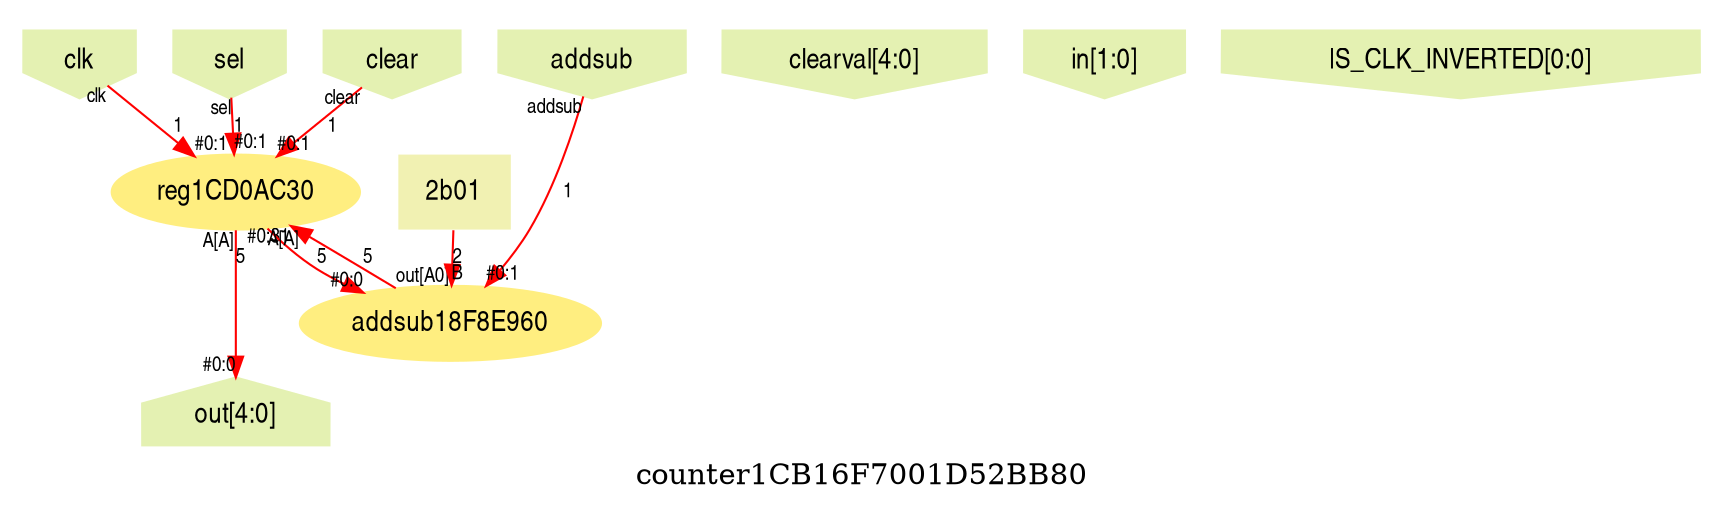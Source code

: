 digraph counter1CB16F7001D52BB80 {
graph [label="counter1CB16F7001D52BB80", margin="0.1,0.1", size="100,100", ranksep=0.1, splines=true];
node [style=filled, color="#ffee80", fontname=helveticanarrow];
edge [color="#ff0000", fontsize=10, fontname=helveticanarrow];
{ rank = source;counter1CB16F7001D52BB80_clk [label="clk", shape=invhouse, color="#e4f1b2"];
counter1CB16F7001D52BB80_sel [label="sel", shape=invhouse, color="#e4f1b2"];
counter1CB16F7001D52BB80_clear [label="clear", shape=invhouse, color="#e4f1b2"];
counter1CB16F7001D52BB80_clearval [label="clearval[4:0]", shape=invhouse, color="#e4f1b2"];
counter1CB16F7001D52BB80_in [label="in[1:0]", shape=invhouse, color="#e4f1b2"];
counter1CB16F7001D52BB80_addsub [label="addsub", shape=invhouse, color="#e4f1b2"];
counter1CB16F7001D52BB80_IS_CLK_INVERTED [label="IS_CLK_INVERTED[0:0]", shape=invhouse, color="#e4f1b2"];
}
{ rank = sink;counter1CB16F7001D52BB80_out [label="out[4:0]", shape=house, color="#e4f1b2"];
}
N_18F8E960 [label="addsub18F8E960"];
N_1CD0AC30 [label="reg1CD0AC30"];
N_18F8E960_B [label="2b01", color="#f1f1b2", shape=plaintext];
N_18F8E960_B -> N_18F8E960 [label="2", headlabel=<B>];
counter1CB16F7001D52BB80_addsub -> N_18F8E960 [label="1", taillabel=<addsub>, headlabel=<in>, headlabel=<#0:1>];
counter1CB16F7001D52BB80_clear -> N_1CD0AC30 [label="1", taillabel=<clear>, headlabel=<clear>, headlabel=<#0:1>];
counter1CB16F7001D52BB80_sel -> N_1CD0AC30 [label="1", taillabel=<sel>, headlabel=<sel>, headlabel=<#0:1>];
counter1CB16F7001D52BB80_clk -> N_1CD0AC30 [label="1", taillabel=<clk>, headlabel=<clk>, headlabel=<#0:1>];
N_18F8E960 -> N_1CD0AC30 [label="5", taillabel=<out[A0]>, headlabel=<A0>, headlabel=<#0:31>];
N_1CD0AC30 -> N_18F8E960 [label="5", taillabel=<A[A]>, headlabel=<A>, headlabel=<#0:0>];
N_1CD0AC30 -> counter1CB16F7001D52BB80_out [label="5", taillabel=<A[A]>, headlabel=<out>, headlabel=<#0:0>];
}
digraph addsub18F8E960 {
graph [label="addsub18F8E960", margin="0.1,0.1", size="100,100", ranksep=0.1, splines=true];
node [style=filled, color="#ffee80", fontname=helveticanarrow];
edge [color="#ff0000", fontsize=10, fontname=helveticanarrow];
{ rank = source;addsub18F8E960_A [label="A[4:0]", shape=invhouse, color="#e4f1b2"];
addsub18F8E960_B [label="B[1:0]", shape=invhouse, color="#e4f1b2"];
addsub18F8E960_in [label="in", shape=invhouse, color="#e4f1b2"];
}
{ rank = sink;addsub18F8E960_out [label="out[4:0]", shape=house, color="#e4f1b2"];
}
N_18F8E910 [label="signinv18F8E910"];
N_1CD0AA50 [label="datapath1CD0AA50", color="#e6dcff", shape=invtrapezium];
N_18F8E910_in [label="2b01", color="#f1f1b2", shape=plaintext];
N_18F8E910_in -> N_18F8E910 [label="2", headlabel=<in>];
addsub18F8E960_in -> N_18F8E910 [label="1", taillabel=<in>, headlabel=<sel>, headlabel=<#0:1>];
addsub18F8E960_A -> N_1CD0AA50 [label="5", taillabel=<A>, headlabel=<A>, headlabel=<#0:31>];
N_18F8E910 -> N_1CD0AA50 [label="2", taillabel=<out>, headlabel=<p_0_in>, headlabel=<#0:3>];
N_1CD0AA50 -> addsub18F8E960_out [label="5", taillabel=<addr_q[addr_q]>, headlabel=<out>, headlabel=<#0:0>];
}
digraph signinv18F8E910 {
graph [label="signinv18F8E910", margin="0.1,0.1", size="100,100", ranksep=0.1, splines=true];
node [style=filled, color="#ffee80", fontname=helveticanarrow];
edge [color="#ff0000", fontsize=10, fontname=helveticanarrow];
{ rank = source;signinv18F8E910_in [label="in[1:0]", shape=invhouse, color="#e4f1b2"];
signinv18F8E910_sel [label="sel", shape=invhouse, color="#e4f1b2"];
}
{ rank = sink;signinv18F8E910_out [label="out[1:0]", shape=house, color="#e4f1b2"];
}
N_18F8E000 [label="case18F8E000", color="#e6dcff", shape=house];
signinv18F8E910_sel -> N_18F8E000 [label="1", taillabel=<sel>, headlabel=<sel>, headlabel=<#0:1>];
N_18F8E000 -> signinv18F8E910_out [label="2", color="#00ff00", taillabel=<p_0_out[p_0_out]>, headlabel=<out>, headlabel=<#s0:s0 Clipped>];
}
digraph case18F8E000 {
graph [label="case18F8E000", margin="0.1,0.1", size="100,100", ranksep=0.1, splines=true];
node [style=filled, color="#ffee80", fontname=helveticanarrow];
edge [color="#ff0000", fontsize=10, fontname=helveticanarrow];
{ rank = source;case18F8E000_sel [label="sel", shape=invhouse, color="#e4f1b2"];
}
{ rank = sink;case18F8E000_p_0_out [label="p_0_out[1:0]", shape=house, color="#e4f1b2"];
}
{ rank = same;N_1CD0ABE0 [label="N_1CD0ABE0\nconstruct:2\nparallel\ngen_upsizer.gen_full_upsizer.axi_upsizer_inst/USE_WRITE.write_addr_inst/GEN_CMD_QUEUE.cmd_queue/addr_q0\nparallel\n Attributes ::\nAttrGroup: dfg, AttrName : [parallel], AttrVal:[ 0x2800401 ]\nAttrGroup: dfg, AttrName : [range], AttrVal:[ -1111111111:-1111111111 ]\nAttrGroup: dfg, AttrName : [name], AttrVal:[ gen_upsizer.gen_full_upsizer.axi_upsizer_inst/USE_WRITE.write_addr_inst/GEN_CMD_QUEUE.cmd_queue/addr_q0 ]\n\n#0:3\n", shape=diamond, color="#ffee80"];
N_1CD0AAF0 [label="N_1CD0AAF0\nmerge:s2\ngen_upsizer.gen_full_upsizer.axi_upsizer_inst/USE_WRITE.write_addr_inst/p_0_out[1:0]\n Attributes ::\nAttrGroup: dfg, AttrName : [range], AttrVal:[ 1:0 ]\nAttrGroup: dfg, AttrName : [name], AttrVal:[ gen_upsizer.gen_full_upsizer.axi_upsizer_inst/USE_WRITE.write_addr_inst/p_0_out ]\n\n#s-2:s1\n", shape=house, color="#ffee80"];
}
N_1CD0AAF0_P_1C143B10 [label="2b01", color="#f1f1b2", shape=plaintext];
N_1CD0AAF0_P_1C143B10 -> N_1CD0AAF0 [label="2", headlabel=<1>, headlabel=<1>];
N_1CD0AAF0_P_1C143180 [label="2sb11", color="#f1f1b2", shape=plaintext];
N_1CD0AAF0_P_1C143180 -> N_1CD0AAF0 [label="2", headlabel=<0>, color="#00ff00", headlabel=<0>];
N_1CD0ABE0_P_1C143A20 [label="1b1", color="#f1f1b2", shape=plaintext];
N_1CD0ABE0_P_1C143A20 -> N_1CD0ABE0 [label="1", headlabel=<1>, headlabel=<1>];
N_1CD0ABE0_P_1C143750 [label="1bx", color="#f1f1b2", shape=plaintext];
N_1CD0ABE0_P_1C143750 -> N_1CD0ABE0 [label="1", headlabel=<0>, headlabel=<0>];
N_1CD0ABE0 -> N_1CD0AAF0 [label="2", style=dashed, constraint=false, taillabel=<out[addr_q0]>, headlabel=<sel>, headlabel=<#0:3 Clipped>];
case18F8E000_sel -> N_1CD0ABE0 [label="1", taillabel=<sel>, headlabel=<in>, headlabel=<#0:1>];
N_1CD0AAF0 -> case18F8E000_p_0_out [label="2", taillabel=<out[p_0_out]>, headlabel=<p_0_out>, headlabel=<#0:3 Clipped>];
}
digraph datapath1CD0AA50 {
graph [label="datapath1CD0AA50", margin="0.1,0.1", size="100,100", ranksep=0.1, splines=true];
node [style=filled, color="#ffee80", fontname=helveticanarrow];
edge [color="#ff0000", fontsize=10, fontname=helveticanarrow];
{ rank = source;datapath1CD0AA50_A [label="A[4:0]", shape=invhouse, color="#e4f1b2"];
datapath1CD0AA50_p_0_in [label="p_0_in[1:0]", shape=invhouse, color="#e4f1b2"];
}
{ rank = sink;datapath1CD0AA50_addr_q [label="addr_q[4:0]", shape=house, color="#e4f1b2"];
}
N_1CD0AC80 [label="N_1CD0AC80\n+:5\ngen_upsizer.gen_full_upsizer.axi_upsizer_inst/USE_WRITE.write_addr_inst/A0\n Attributes ::\nAttrGroup: info, AttrName : [isResourceSharing], AttrVal:[ ]\nAttrGroup: dfg, AttrName : [range], AttrVal:[ -1111111111:-1111111111 ]\nAttrGroup: dfg, AttrName : [name], AttrVal:[ gen_upsizer.gen_full_upsizer.axi_upsizer_inst/USE_WRITE.write_addr_inst/A0 ]\n\n#0:31\nclipped\n Attr: isResourceSharing = ", color="#bbebff"];
datapath1CD0AA50_A -> N_1CD0AC80 [label="5", taillabel=<A>, headlabel=<B>, headlabel=<#0:31>];
datapath1CD0AA50_p_0_in -> N_1CD0AC80 [label="2", color="#00ff00", taillabel=<p_0_in>, headlabel=<A>, headlabel=<#s-2:s1 Clipped>];
N_1CD0AC80 -> datapath1CD0AA50_addr_q [label="5", taillabel=<out[addr_q]>, headlabel=<addr_q>, headlabel=<#0:31>];
}
digraph reg1CD0AC30 {
graph [label="reg1CD0AC30", margin="0.1,0.1", size="100,100", ranksep=0.1, splines=true];
node [style=filled, color="#ffee80", fontname=helveticanarrow];
edge [color="#ff0000", fontsize=10, fontname=helveticanarrow];
{ rank = source;reg1CD0AC30_clear [label="clear", shape=invhouse, color="#e4f1b2"];
reg1CD0AC30_sel [label="sel", shape=invhouse, color="#e4f1b2"];
reg1CD0AC30_clk [label="clk", shape=invhouse, color="#e4f1b2"];
reg1CD0AC30_A0 [label="A0[4:0]", shape=invhouse, color="#e4f1b2"];
}
{ rank = sink;reg1CD0AC30_A [label="A[4:0]", shape=house, color="#e4f1b2"];
}
N_C217930 [label="N_C217930\nreg:5\ngen_upsizer.gen_full_upsizer.axi_upsizer_inst/USE_WRITE.write_addr_inst/GEN_CMD_QUEUE.cmd_queue/USE_RTL_ADDR.addr_q_reg[4:0]\n Attributes ::\nAttrGroup: dfg, AttrName : [registerConstant], AttrVal:[ 'bvvvv ]\nAttrGroup: dfg, AttrName : [range], AttrVal:[ 4:0 ]\nAttrGroup: dfg, AttrName : [name], AttrVal:[ gen_upsizer.gen_full_upsizer.axi_upsizer_inst/USE_WRITE.write_addr_inst/GEN_CMD_QUEUE.cmd_queue/USE_RTL_ADDR.addr_q_reg ]\n\n#0:31\n", shape=rect, color="#ffee80"];
N_C217930_P_1C2060C0 [label="5b00000", color="#f1f1b2", shape=plaintext];
N_C217930_P_1C2060C0 -> N_C217930 [label="5", headlabel=<1>, headlabel=<1>];
reg1CD0AC30_clear -> N_C217930 [label="1", color="#00ff00", taillabel=<clear>, headlabel=<0>, headlabel=<#s-1:s0 Clipped>];
reg1CD0AC30_sel -> N_C217930 [label="1", color="#00ff00", taillabel=<sel>, headlabel=<sel>, headlabel=<#s-1:s0 Clipped>];
reg1CD0AC30_clk -> N_C217930 [label="1", style=dashed, constraint=false, taillabel=<clk>, headlabel=<0>, headlabel=<#0:1>];
reg1CD0AC30_A0 -> N_C217930 [label="5", taillabel=<A0>, headlabel=<in>, headlabel=<#0:31>];
N_C217930 -> reg1CD0AC30_A [label="5", taillabel=<out[A]>, headlabel=<A>, headlabel=<#0:31>];
}
